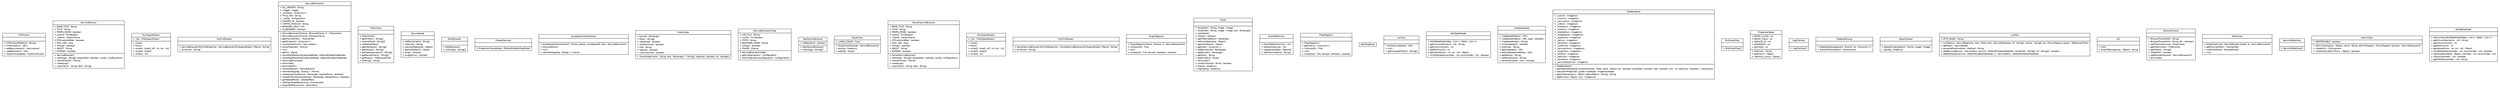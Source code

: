 #!/usr/local/bin/dot
#
# Class diagram 
# Generated by UMLGraph version R5_6 (http://www.umlgraph.org/)
#

digraph G {
	edge [fontname="Helvetica",fontsize=10,labelfontname="Helvetica",labelfontsize=10];
	node [fontname="Helvetica",fontsize=10,shape=plaintext];
	nodesep=0.25;
	ranksep=0.5;
	// sorcer.ssb.tools.plugin.browser.HTMLView
	c47416 [label=<<table title="sorcer.ssb.tools.plugin.browser.HTMLView" border="0" cellborder="1" cellspacing="0" cellpadding="2" port="p" href="./HTMLView.html">
		<tr><td><table border="0" cellspacing="0" cellpadding="1">
<tr><td align="center" balign="center"> HTMLView </td></tr>
		</table></td></tr>
		<tr><td><table border="0" cellspacing="0" cellpadding="1">
<tr><td align="left" balign="left">  </td></tr>
		</table></td></tr>
		<tr><td><table border="0" cellspacing="0" cellpadding="1">
<tr><td align="left" balign="left"> + HTMLView(fileName : String) </td></tr>
<tr><td align="left" balign="left"> + HTMLView(url : URL) </td></tr>
<tr><td align="left" balign="left"> + addKeyListener(kl : KeyListener) </td></tr>
<tr><td align="left" balign="left"> + update(newUrl : URL) </td></tr>
<tr><td align="left" balign="left"> + hyperlinkUpdate(e : HyperlinkEvent) </td></tr>
		</table></td></tr>
		</table>>, URL="./HTMLView.html", fontname="Helvetica", fontcolor="black", fontsize=10.0];
	// sorcer.ssb.tools.plugin.browser.ServiceBrowser
	c47417 [label=<<table title="sorcer.ssb.tools.plugin.browser.ServiceBrowser" border="0" cellborder="1" cellspacing="0" cellpadding="2" port="p" href="./ServiceBrowser.html">
		<tr><td><table border="0" cellspacing="0" cellpadding="1">
<tr><td align="center" balign="center"> ServiceBrowser </td></tr>
		</table></td></tr>
		<tr><td><table border="0" cellspacing="0" cellpadding="1">
<tr><td align="left" balign="left"> + BASE_TITLE : String </td></tr>
<tr><td align="left" balign="left"> + TITLE : String </td></tr>
<tr><td align="left" balign="left"> + PROPS_MODE : boolean </td></tr>
<tr><td align="left" balign="left"> + sysOut : PrintStream </td></tr>
<tr><td align="left" balign="left"> + _theme : StudioTheme </td></tr>
<tr><td align="left" balign="left"> + GTKLookAndFeel : boolean </td></tr>
<tr><td align="left" balign="left"> + MAX_LEN : long </td></tr>
<tr><td align="left" balign="left"> + isPlugin : boolean </td></tr>
<tr><td align="left" balign="left"> + ABOUT : String </td></tr>
<tr><td align="left" balign="left"> + EXPIRED : boolean </td></tr>
		</table></td></tr>
		<tr><td><table border="0" cellspacing="0" cellpadding="1">
<tr><td align="left" balign="left"> + ServiceBrowser() </td></tr>
<tr><td align="left" balign="left"> + start(args : String[], pluginStart : boolean, config : Configuration) </td></tr>
<tr><td align="left" balign="left"> + centreFrame(f : Frame) </td></tr>
<tr><td align="left" balign="left"> + createLog() </td></tr>
<tr><td align="left" balign="left"> + copyFile(src : String, dest : String) </td></tr>
		</table></td></tr>
		</table>>, URL="./ServiceBrowser.html", fontname="Helvetica", fontcolor="black", fontsize=10.0];
	// sorcer.ssb.tools.plugin.browser.ServiceBrowser.MyOutputStream
	c47418 [label=<<table title="sorcer.ssb.tools.plugin.browser.ServiceBrowser.MyOutputStream" border="0" cellborder="1" cellspacing="0" cellpadding="2" port="p" href="./ServiceBrowser.MyOutputStream.html">
		<tr><td><table border="0" cellspacing="0" cellpadding="1">
<tr><td align="center" balign="center"> MyOutputStream </td></tr>
		</table></td></tr>
		<tr><td><table border="0" cellspacing="0" cellpadding="1">
<tr><td align="left" balign="left"> + _fos : FileOutputStream </td></tr>
		</table></td></tr>
		<tr><td><table border="0" cellspacing="0" cellpadding="1">
<tr><td align="left" balign="left"> + close() </td></tr>
<tr><td align="left" balign="left"> + flush() </td></tr>
<tr><td align="left" balign="left"> + write(b : byte[], off : int, len : int) </td></tr>
<tr><td align="left" balign="left"> + write(b : byte[]) </td></tr>
<tr><td align="left" balign="left"> + write(b : int) </td></tr>
		</table></td></tr>
		</table>>, URL="./ServiceBrowser.MyOutputStream.html", fontname="Helvetica", fontcolor="black", fontsize=10.0];
	// sorcer.ssb.tools.plugin.browser.ServiceBrowser.MyPrintStream
	c47419 [label=<<table title="sorcer.ssb.tools.plugin.browser.ServiceBrowser.MyPrintStream" border="0" cellborder="1" cellspacing="0" cellpadding="2" port="p" href="./ServiceBrowser.MyPrintStream.html">
		<tr><td><table border="0" cellspacing="0" cellpadding="1">
<tr><td align="center" balign="center"> MyPrintStream </td></tr>
		</table></td></tr>
		<tr><td><table border="0" cellspacing="0" cellpadding="1">
<tr><td align="left" balign="left">  </td></tr>
		</table></td></tr>
		<tr><td><table border="0" cellspacing="0" cellpadding="1">
<tr><td align="left" balign="left"> + ServiceBrowser.MyPrintStream(os : ServiceBrowser.MyOutputStream, fName : String) </td></tr>
<tr><td align="left" balign="left"> + println(str : String) </td></tr>
		</table></td></tr>
		</table>>, URL="./ServiceBrowser.MyPrintStream.html", fontname="Helvetica", fontcolor="black", fontsize=10.0];
	// sorcer.ssb.tools.plugin.browser.ServiceBrowserUI
	c47420 [label=<<table title="sorcer.ssb.tools.plugin.browser.ServiceBrowserUI" border="0" cellborder="1" cellspacing="0" cellpadding="2" port="p" href="./ServiceBrowserUI.html">
		<tr><td><table border="0" cellspacing="0" cellpadding="1">
<tr><td align="center" balign="center"> ServiceBrowserUI </td></tr>
		</table></td></tr>
		<tr><td><table border="0" cellspacing="0" cellpadding="1">
<tr><td align="left" balign="left"> + ALL_GROUPS : String </td></tr>
<tr><td align="left" balign="left"> + _logger : Logger </td></tr>
<tr><td align="left" balign="left"> + _windows : ArrayList&lt;&gt; </td></tr>
<tr><td align="left" balign="left"> + TITLE_TAG : String </td></tr>
<tr><td align="left" balign="left"> + _config : Configuration </td></tr>
<tr><td align="left" balign="left"> + LOGGED_IN : boolean </td></tr>
<tr><td align="left" balign="left"> + CONFIG_MODULE : String </td></tr>
<tr><td align="left" balign="left"> + BRANDED_HELP : File </td></tr>
<tr><td align="left" balign="left"> + IS_BRANDED : boolean </td></tr>
		</table></td></tr>
		<tr><td><table border="0" cellspacing="0" cellpadding="1">
<tr><td align="left" balign="left"> + ServiceBrowserUI(frame : BrowserFrame, fv : FiltersView) </td></tr>
<tr><td align="left" balign="left"> + ServiceBrowserUI(frame : BrowserFrame) </td></tr>
<tr><td align="left" balign="left"> + getProxyVerifier() : TrustVerifier </td></tr>
<tr><td align="left" balign="left"> + getWindows() : ArrayList&lt;&gt; </td></tr>
<tr><td align="left" balign="left"> + iconDoubleClick(si : ServiceItem) </td></tr>
<tr><td align="left" balign="left"> + showProps(atts : Entry[]) </td></tr>
<tr><td align="left" balign="left"> + run() </td></tr>
<tr><td align="left" balign="left"> + getUI() : JPanel </td></tr>
<tr><td align="left" balign="left"> + showRightPaneImpl(selectedNode : DefaultMutableTreeNode) </td></tr>
<tr><td align="left" balign="left"> + showRightPaneImpl2(selectedNode : DefaultMutableTreeNode) </td></tr>
<tr><td align="left" balign="left"> + blockingTerminate() </td></tr>
<tr><td align="left" balign="left"> + terminate() </td></tr>
<tr><td align="left" balign="left"> + terminateAll() </td></tr>
<tr><td align="left" balign="left"> + notify(theEvent : RemoteEvent) </td></tr>
<tr><td align="left" balign="left"> + centreDialog(dlg : Dialog, f : Frame) </td></tr>
<tr><td align="left" balign="left"> + createLogView(bounds : Rectangle, requestFocus : boolean) </td></tr>
<tr><td align="left" balign="left"> + createMulticastView(bounds : Rectangle, requestFocus : boolean) </td></tr>
<tr><td align="left" balign="left"> + getTabbedPane() : JTabbedPane </td></tr>
<tr><td align="left" balign="left"> + setPluginRightPane(comp : JComponent) </td></tr>
<tr><td align="left" balign="left"> + pluginSetMenu(menu : JMenuItem) </td></tr>
		</table></td></tr>
		</table>>, URL="./ServiceBrowserUI.html", fontname="Helvetica", fontcolor="black", fontsize=10.0];
	// sorcer.ssb.tools.plugin.browser.FiltersView
	c47421 [label=<<table title="sorcer.ssb.tools.plugin.browser.FiltersView" border="0" cellborder="1" cellspacing="0" cellpadding="2" port="p" href="./FiltersView.html">
		<tr><td><table border="0" cellspacing="0" cellpadding="1">
<tr><td align="center" balign="center"> FiltersView </td></tr>
		</table></td></tr>
		<tr><td><table border="0" cellspacing="0" cellpadding="1">
<tr><td align="left" balign="left">  </td></tr>
		</table></td></tr>
		<tr><td><table border="0" cellspacing="0" cellpadding="1">
<tr><td align="left" balign="left"> + FiltersView() </td></tr>
<tr><td align="left" balign="left"> + getAllText() : String[] </td></tr>
<tr><td align="left" balign="left"> + restoreText(t : String[]) </td></tr>
<tr><td align="left" balign="left"> + setDefaultText() </td></tr>
<tr><td align="left" balign="left"> + getInterfaces() : String[] </td></tr>
<tr><td align="left" balign="left"> + getGroups() : String[] </td></tr>
<tr><td align="left" balign="left"> + getLookupLocators() : String[] </td></tr>
<tr><td align="left" balign="left"> + getNameFilters() : String[] </td></tr>
<tr><td align="left" balign="left"> + getPlugin() : SSBrowserFilter </td></tr>
<tr><td align="left" balign="left"> + toString() : String </td></tr>
		</table></td></tr>
		</table>>, URL="./FiltersView.html", fontname="Helvetica", fontcolor="black", fontsize=10.0];
	// sorcer.ssb.tools.plugin.browser.ServiceNode
	c47422 [label=<<table title="sorcer.ssb.tools.plugin.browser.ServiceNode" border="0" cellborder="1" cellspacing="0" cellpadding="2" port="p" href="./ServiceNode.html">
		<tr><td><table border="0" cellspacing="0" cellpadding="1">
<tr><td align="center" balign="center"> ServiceNode </td></tr>
		</table></td></tr>
		<tr><td><table border="0" cellspacing="0" cellpadding="1">
<tr><td align="left" balign="left">  </td></tr>
		</table></td></tr>
		<tr><td><table border="0" cellspacing="0" cellpadding="1">
<tr><td align="left" balign="left"> + setName(name : String) </td></tr>
<tr><td align="left" balign="left"> + toString() : String </td></tr>
<tr><td align="left" balign="left"> + setUserObject(obj : Object) </td></tr>
<tr><td align="left" balign="left"> + getUserObject() : Object </td></tr>
<tr><td align="left" balign="left"> + ping() : boolean </td></tr>
<tr><td align="left" balign="left"> + pingAdmin() : boolean </td></tr>
		</table></td></tr>
		</table>>, URL="./ServiceNode.html", fontname="Helvetica", fontcolor="black", fontsize=10.0];
	// sorcer.ssb.tools.plugin.browser.StartBrowser
	c47423 [label=<<table title="sorcer.ssb.tools.plugin.browser.StartBrowser" border="0" cellborder="1" cellspacing="0" cellpadding="2" port="p" href="./StartBrowser.html">
		<tr><td><table border="0" cellspacing="0" cellpadding="1">
<tr><td align="center" balign="center"> StartBrowser </td></tr>
		</table></td></tr>
		<tr><td><table border="0" cellspacing="0" cellpadding="1">
<tr><td align="left" balign="left">  </td></tr>
		</table></td></tr>
		<tr><td><table border="0" cellspacing="0" cellpadding="1">
<tr><td align="left" balign="left"> + StartBrowser() </td></tr>
<tr><td align="left" balign="left"> + main(args : String[]) </td></tr>
		</table></td></tr>
		</table>>, URL="./StartBrowser.html", fontname="Helvetica", fontcolor="black", fontsize=10.0];
	// sorcer.ssb.tools.plugin.browser.PropertiesView
	c47424 [label=<<table title="sorcer.ssb.tools.plugin.browser.PropertiesView" border="0" cellborder="1" cellspacing="0" cellpadding="2" port="p" href="./PropertiesView.html">
		<tr><td><table border="0" cellspacing="0" cellpadding="1">
<tr><td align="center" balign="center"> PropertiesView </td></tr>
		</table></td></tr>
		<tr><td><table border="0" cellspacing="0" cellpadding="1">
<tr><td align="left" balign="left">  </td></tr>
		</table></td></tr>
		<tr><td><table border="0" cellspacing="0" cellpadding="1">
<tr><td align="left" balign="left"> + PropertiesView(pNode : DefaultMutableTreeNode) </td></tr>
		</table></td></tr>
		</table>>, URL="./PropertiesView.html", fontname="Helvetica", fontcolor="black", fontsize=10.0];
	// sorcer.ssb.tools.plugin.browser.JavaSpaceContentsView
	c47425 [label=<<table title="sorcer.ssb.tools.plugin.browser.JavaSpaceContentsView" border="0" cellborder="1" cellspacing="0" cellpadding="2" port="p" href="./JavaSpaceContentsView.html">
		<tr><td><table border="0" cellspacing="0" cellpadding="1">
<tr><td align="center" balign="center"> JavaSpaceContentsView </td></tr>
		</table></td></tr>
		<tr><td><table border="0" cellspacing="0" cellpadding="1">
<tr><td align="left" balign="left">  </td></tr>
		</table></td></tr>
		<tr><td><table border="0" cellspacing="0" cellpadding="1">
<tr><td align="left" balign="left"> + JavaSpaceContentsView(f : Frame, jspace : JavaSpace05, sbui : ServiceBrowserUI) </td></tr>
<tr><td align="left" balign="left"> + removeNotify() </td></tr>
<tr><td align="left" balign="left"> + run() </td></tr>
<tr><td align="left" balign="left"> + centreDialog(dlg : Dialog, f : Frame) </td></tr>
		</table></td></tr>
		</table>>, URL="./JavaSpaceContentsView.html", fontname="Helvetica", fontcolor="black", fontsize=10.0];
	// sorcer.ssb.tools.plugin.browser.ViewHolder
	c47426 [label=<<table title="sorcer.ssb.tools.plugin.browser.ViewHolder" border="0" cellborder="1" cellspacing="0" cellpadding="2" port="p" href="./ViewHolder.html">
		<tr><td><table border="0" cellspacing="0" cellpadding="1">
<tr><td align="center" balign="center"> ViewHolder </td></tr>
		</table></td></tr>
		<tr><td><table border="0" cellspacing="0" cellpadding="1">
<tr><td align="left" balign="left"> + bounds : Rectangle </td></tr>
<tr><td align="left" balign="left"> + filters : String[] </td></tr>
<tr><td align="left" balign="left"> + isSelected : boolean </td></tr>
<tr><td align="left" balign="left"> + isDefaultView : boolean </td></tr>
<tr><td align="left" balign="left"> + title : String </td></tr>
<tr><td align="left" balign="left"> + logView : boolean </td></tr>
<tr><td align="left" balign="left"> + multicastView : boolean </td></tr>
		</table></td></tr>
		<tr><td><table border="0" cellspacing="0" cellpadding="1">
<tr><td align="left" balign="left"> + ViewHolder(name : String, rect : Rectangle, f : String[], selected : boolean, dv : boolean) </td></tr>
		</table></td></tr>
		</table>>, URL="./ViewHolder.html", fontname="Helvetica", fontcolor="black", fontsize=10.0];
	// sorcer.ssb.tools.plugin.browser.ServiceBrowserConfig
	c47427 [label=<<table title="sorcer.ssb.tools.plugin.browser.ServiceBrowserConfig" border="0" cellborder="1" cellspacing="0" cellpadding="2" port="p" href="./ServiceBrowserConfig.html">
		<tr><td><table border="0" cellspacing="0" cellpadding="1">
<tr><td align="center" balign="center"> ServiceBrowserConfig </td></tr>
		</table></td></tr>
		<tr><td><table border="0" cellspacing="0" cellpadding="1">
<tr><td align="left" balign="left"> + LOG_FILE : String </td></tr>
<tr><td align="left" balign="left"> + sysOut : PrintStream </td></tr>
<tr><td align="left" balign="left"> + STATE : String </td></tr>
<tr><td align="left" balign="left"> + BROWSER_HOME : String </td></tr>
<tr><td align="left" balign="left"> + isPlugin : boolean </td></tr>
<tr><td align="left" balign="left"> + FRAME : JFrame </td></tr>
		</table></td></tr>
		<tr><td><table border="0" cellspacing="0" cellpadding="1">
<tr><td align="left" balign="left"> + ServiceBrowserConfig() </td></tr>
<tr><td align="left" balign="left"> + getConfiguration() : Configuration </td></tr>
<tr><td align="left" balign="left"> + setConfiguration(configuration : Configuration) </td></tr>
		</table></td></tr>
		</table>>, URL="./ServiceBrowserConfig.html", fontname="Helvetica", fontcolor="black", fontsize=10.0];
	// sorcer.ssb.tools.plugin.browser.StartSorcerBrowser
	c47428 [label=<<table title="sorcer.ssb.tools.plugin.browser.StartSorcerBrowser" border="0" cellborder="1" cellspacing="0" cellpadding="2" port="p" href="./StartSorcerBrowser.html">
		<tr><td><table border="0" cellspacing="0" cellpadding="1">
<tr><td align="center" balign="center"> StartSorcerBrowser </td></tr>
		</table></td></tr>
		<tr><td><table border="0" cellspacing="0" cellpadding="1">
<tr><td align="left" balign="left"> + isWebsterInt : boolean </td></tr>
		</table></td></tr>
		<tr><td><table border="0" cellspacing="0" cellpadding="1">
<tr><td align="left" balign="left"> + StartSorcerBrowser() </td></tr>
<tr><td align="left" balign="left"> + main(args : String[]) </td></tr>
		</table></td></tr>
		</table>>, URL="./StartSorcerBrowser.html", fontname="Helvetica", fontcolor="black", fontsize=10.0];
	// sorcer.ssb.tools.plugin.browser.GlyphView
	c47429 [label=<<table title="sorcer.ssb.tools.plugin.browser.GlyphView" border="0" cellborder="1" cellspacing="0" cellpadding="2" port="p" href="./GlyphView.html">
		<tr><td><table border="0" cellspacing="0" cellpadding="1">
<tr><td align="center" balign="center"> GlyphView </td></tr>
		</table></td></tr>
		<tr><td><table border="0" cellspacing="0" cellpadding="1">
<tr><td align="left" balign="left"> + LAYER_COLOR : Color </td></tr>
		</table></td></tr>
		<tr><td><table border="0" cellspacing="0" cellpadding="1">
<tr><td align="left" balign="left"> + GlyphView(browser : ServiceBrowserUI) </td></tr>
<tr><td align="left" balign="left"> + paint(g : Graphics) </td></tr>
<tr><td align="left" balign="left"> + add(obj : Glyph) </td></tr>
		</table></td></tr>
		</table>>, URL="./GlyphView.html", fontname="Helvetica", fontcolor="black", fontsize=10.0];
	// sorcer.ssb.tools.plugin.browser.SorcerServiceBrowser
	c47430 [label=<<table title="sorcer.ssb.tools.plugin.browser.SorcerServiceBrowser" border="0" cellborder="1" cellspacing="0" cellpadding="2" port="p" href="./SorcerServiceBrowser.html">
		<tr><td><table border="0" cellspacing="0" cellpadding="1">
<tr><td align="center" balign="center"> SorcerServiceBrowser </td></tr>
		</table></td></tr>
		<tr><td><table border="0" cellspacing="0" cellpadding="1">
<tr><td align="left" balign="left"> + BASE_TITLE : String </td></tr>
<tr><td align="left" balign="left"> + TITLE : String </td></tr>
<tr><td align="left" balign="left"> + PROPS_MODE : boolean </td></tr>
<tr><td align="left" balign="left"> + sysOut : PrintStream </td></tr>
<tr><td align="left" balign="left"> + _theme : StudioTheme </td></tr>
<tr><td align="left" balign="left"> + GTKLookAndFeel : boolean </td></tr>
<tr><td align="left" balign="left"> + MAX_LEN : long </td></tr>
<tr><td align="left" balign="left"> + isPlugin : boolean </td></tr>
<tr><td align="left" balign="left"> + ABOUT : String </td></tr>
<tr><td align="left" balign="left"> + EXPIRED : boolean </td></tr>
		</table></td></tr>
		<tr><td><table border="0" cellspacing="0" cellpadding="1">
<tr><td align="left" balign="left"> + SorcerServiceBrowser() </td></tr>
<tr><td align="left" balign="left"> + start(args : String[], pluginStart : boolean, config : Configuration) </td></tr>
<tr><td align="left" balign="left"> + centreFrame(f : Frame) </td></tr>
<tr><td align="left" balign="left"> + createLog() </td></tr>
<tr><td align="left" balign="left"> + copyFile(src : String, dest : String) </td></tr>
		</table></td></tr>
		</table>>, URL="./SorcerServiceBrowser.html", fontname="Helvetica", fontcolor="black", fontsize=10.0];
	// sorcer.ssb.tools.plugin.browser.SorcerServiceBrowser.MyOutputStream
	c47431 [label=<<table title="sorcer.ssb.tools.plugin.browser.SorcerServiceBrowser.MyOutputStream" border="0" cellborder="1" cellspacing="0" cellpadding="2" port="p" href="./SorcerServiceBrowser.MyOutputStream.html">
		<tr><td><table border="0" cellspacing="0" cellpadding="1">
<tr><td align="center" balign="center"> MyOutputStream </td></tr>
		</table></td></tr>
		<tr><td><table border="0" cellspacing="0" cellpadding="1">
<tr><td align="left" balign="left"> + _fos : FileOutputStream </td></tr>
		</table></td></tr>
		<tr><td><table border="0" cellspacing="0" cellpadding="1">
<tr><td align="left" balign="left"> + close() </td></tr>
<tr><td align="left" balign="left"> + flush() </td></tr>
<tr><td align="left" balign="left"> + write(b : byte[], off : int, len : int) </td></tr>
<tr><td align="left" balign="left"> + write(b : byte[]) </td></tr>
<tr><td align="left" balign="left"> + write(b : int) </td></tr>
		</table></td></tr>
		</table>>, URL="./SorcerServiceBrowser.MyOutputStream.html", fontname="Helvetica", fontcolor="black", fontsize=10.0];
	// sorcer.ssb.tools.plugin.browser.SorcerServiceBrowser.MyPrintStream
	c47432 [label=<<table title="sorcer.ssb.tools.plugin.browser.SorcerServiceBrowser.MyPrintStream" border="0" cellborder="1" cellspacing="0" cellpadding="2" port="p" href="./SorcerServiceBrowser.MyPrintStream.html">
		<tr><td><table border="0" cellspacing="0" cellpadding="1">
<tr><td align="center" balign="center"> MyPrintStream </td></tr>
		</table></td></tr>
		<tr><td><table border="0" cellspacing="0" cellpadding="1">
<tr><td align="left" balign="left">  </td></tr>
		</table></td></tr>
		<tr><td><table border="0" cellspacing="0" cellpadding="1">
<tr><td align="left" balign="left"> + SorcerServiceBrowser.MyPrintStream(os : SorcerServiceBrowser.MyOutputStream, fName : String) </td></tr>
<tr><td align="left" balign="left"> + println(str : String) </td></tr>
		</table></td></tr>
		</table>>, URL="./SorcerServiceBrowser.MyPrintStream.html", fontname="Helvetica", fontcolor="black", fontsize=10.0];
	// sorcer.ssb.tools.plugin.browser.PluginRegistry
	c47433 [label=<<table title="sorcer.ssb.tools.plugin.browser.PluginRegistry" border="0" cellborder="1" cellspacing="0" cellpadding="2" port="p" href="./PluginRegistry.html">
		<tr><td><table border="0" cellspacing="0" cellpadding="1">
<tr><td align="center" balign="center"> PluginRegistry </td></tr>
		</table></td></tr>
		<tr><td><table border="0" cellspacing="0" cellpadding="1">
<tr><td align="left" balign="left">  </td></tr>
		</table></td></tr>
		<tr><td><table border="0" cellspacing="0" cellpadding="1">
<tr><td align="left" balign="left"> + PluginRegistry(frame : JFrame, ui : ServiceBrowserUI) </td></tr>
<tr><td align="left" balign="left"> + init(toolsDir : File) </td></tr>
<tr><td align="left" balign="left"> + run() </td></tr>
<tr><td align="left" balign="left"> + scanJar(jar : File, doLoad : boolean) : boolean </td></tr>
		</table></td></tr>
		</table>>, URL="./PluginRegistry.html", fontname="Helvetica", fontcolor="black", fontsize=10.0];
	// sorcer.ssb.tools.plugin.browser.Glyph
	c47434 [label=<<table title="sorcer.ssb.tools.plugin.browser.Glyph" border="0" cellborder="1" cellspacing="0" cellpadding="2" port="p" href="./Glyph.html">
		<tr><td><table border="0" cellspacing="0" cellpadding="1">
<tr><td align="center" balign="center"> Glyph </td></tr>
		</table></td></tr>
		<tr><td><table border="0" cellspacing="0" cellpadding="1">
<tr><td align="left" balign="left">  </td></tr>
		</table></td></tr>
		<tr><td><table border="0" cellspacing="0" cellpadding="1">
<tr><td align="left" balign="left"> + Glyph(text : String, image : Image) </td></tr>
<tr><td align="left" balign="left"> + Glyph(text : String, image : Image, rect : Rectangle) </td></tr>
<tr><td align="left" balign="left"> + setAsRoot() </td></tr>
<tr><td align="left" balign="left"> + isRoot() : boolean </td></tr>
<tr><td align="left" balign="left"> + getPreferredRect() : Rectangle </td></tr>
<tr><td align="left" balign="left"> + setUserObject(obj : Object) </td></tr>
<tr><td align="left" balign="left"> + getUserObject() : Object </td></tr>
<tr><td align="left" balign="left"> + getKids() : ArrayList&lt;&gt; </td></tr>
<tr><td align="left" balign="left"> + setBounds(rect : Rectangle) </td></tr>
<tr><td align="left" balign="left"> + getBounds() : Rectangle </td></tr>
<tr><td align="left" balign="left"> + getText() : String </td></tr>
<tr><td align="left" balign="left"> + addChild(kid : Glyph) </td></tr>
<tr><td align="left" balign="left"> + removeAll() </td></tr>
<tr><td align="left" balign="left"> + containsPoint(p : Point) : boolean </td></tr>
<tr><td align="left" balign="left"> + draw(g : Graphics) </td></tr>
<tr><td align="left" balign="left"> + highlight(g : Graphics) </td></tr>
		</table></td></tr>
		</table>>, URL="./Glyph.html", fontname="Helvetica", fontcolor="black", fontsize=10.0];
	// sorcer.ssb.tools.plugin.browser.EventTableView
	c47435 [label=<<table title="sorcer.ssb.tools.plugin.browser.EventTableView" border="0" cellborder="1" cellspacing="0" cellpadding="2" port="p" href="./EventTableView.html">
		<tr><td><table border="0" cellspacing="0" cellpadding="1">
<tr><td align="center" balign="center"> EventTableView </td></tr>
		</table></td></tr>
		<tr><td><table border="0" cellspacing="0" cellpadding="1">
<tr><td align="left" balign="left">  </td></tr>
		</table></td></tr>
		<tr><td><table border="0" cellspacing="0" cellpadding="1">
<tr><td align="left" balign="left"> + EventTableView(max : int) </td></tr>
<tr><td align="left" balign="left"> + setMaxSize(max : int) </td></tr>
<tr><td align="left" balign="left"> + update(newData : Object[]) </td></tr>
<tr><td align="left" balign="left"> + setFilter(lusName : String) </td></tr>
		</table></td></tr>
		</table>>, URL="./EventTableView.html", fontname="Helvetica", fontcolor="black", fontsize=10.0];
	// sorcer.ssb.tools.plugin.browser.FilterRegistry
	c47436 [label=<<table title="sorcer.ssb.tools.plugin.browser.FilterRegistry" border="0" cellborder="1" cellspacing="0" cellpadding="2" port="p" href="./FilterRegistry.html">
		<tr><td><table border="0" cellspacing="0" cellpadding="1">
<tr><td align="center" balign="center"> FilterRegistry </td></tr>
		</table></td></tr>
		<tr><td><table border="0" cellspacing="0" cellpadding="1">
<tr><td align="left" balign="left">  </td></tr>
		</table></td></tr>
		<tr><td><table border="0" cellspacing="0" cellpadding="1">
<tr><td align="left" balign="left"> + FilterRegistry() </td></tr>
<tr><td align="left" balign="left"> + getFilters() : ArrayList&lt;&gt; </td></tr>
<tr><td align="left" balign="left"> + init(toolsDir : File) </td></tr>
<tr><td align="left" balign="left"> + run() </td></tr>
<tr><td align="left" balign="left"> + scanJar(jar : File, doLoad : boolean) : boolean </td></tr>
		</table></td></tr>
		</table>>, URL="./FilterRegistry.html", fontname="Helvetica", fontcolor="black", fontsize=10.0];
	// sorcer.ssb.tools.plugin.browser.AttsPropPanel
	c47437 [label=<<table title="sorcer.ssb.tools.plugin.browser.AttsPropPanel" border="0" cellborder="1" cellspacing="0" cellpadding="2" port="p" href="./AttsPropPanel.html">
		<tr><td><table border="0" cellspacing="0" cellpadding="1">
<tr><td align="center" balign="center"> AttsPropPanel </td></tr>
		</table></td></tr>
		</table>>, URL="./AttsPropPanel.html", fontname="Helvetica", fontcolor="black", fontsize=10.0];
	// sorcer.ssb.tools.plugin.browser.JarView
	c47438 [label=<<table title="sorcer.ssb.tools.plugin.browser.JarView" border="0" cellborder="1" cellspacing="0" cellpadding="2" port="p" href="./JarView.html">
		<tr><td><table border="0" cellspacing="0" cellpadding="1">
<tr><td align="center" balign="center"> JarView </td></tr>
		</table></td></tr>
		<tr><td><table border="0" cellspacing="0" cellpadding="1">
<tr><td align="left" balign="left">  </td></tr>
		</table></td></tr>
		<tr><td><table border="0" cellspacing="0" cellpadding="1">
<tr><td align="left" balign="left"> + JarView(codebase : URL) </td></tr>
<tr><td align="left" balign="left"> + run() </td></tr>
<tr><td align="left" balign="left"> + getClasspathURLs() : String[] </td></tr>
		</table></td></tr>
		</table>>, URL="./JarView.html", fontname="Helvetica", fontcolor="black", fontsize=10.0];
	// sorcer.ssb.tools.plugin.browser.AttsTableModel
	c47439 [label=<<table title="sorcer.ssb.tools.plugin.browser.AttsTableModel" border="0" cellborder="1" cellspacing="0" cellpadding="2" port="p" href="./AttsTableModel.html">
		<tr><td><table border="0" cellspacing="0" cellpadding="1">
<tr><td align="center" balign="center"> AttsTableModel </td></tr>
		</table></td></tr>
		<tr><td><table border="0" cellspacing="0" cellpadding="1">
<tr><td align="left" balign="left">  </td></tr>
		</table></td></tr>
		<tr><td><table border="0" cellspacing="0" cellpadding="1">
<tr><td align="left" balign="left"> + AttsTableModel(data : List&lt;&gt;, fields : List&lt;&gt;) </td></tr>
<tr><td align="left" balign="left"> + getColumnName(col : int) : String </td></tr>
<tr><td align="left" balign="left"> + getColumnCount() : int </td></tr>
<tr><td align="left" balign="left"> + getRowCount() : int </td></tr>
<tr><td align="left" balign="left"> + getValueAt(row : int, col : int) : Object </td></tr>
<tr><td align="left" balign="left"> + isCellEditable(rowIndex : int, columnIndex : int) : boolean </td></tr>
		</table></td></tr>
		</table>>, URL="./AttsTableModel.html", fontname="Helvetica", fontcolor="black", fontsize=10.0];
	// sorcer.ssb.tools.plugin.browser.CodebaseNode
	c47440 [label=<<table title="sorcer.ssb.tools.plugin.browser.CodebaseNode" border="0" cellborder="1" cellspacing="0" cellpadding="2" port="p" href="./CodebaseNode.html">
		<tr><td><table border="0" cellspacing="0" cellpadding="1">
<tr><td align="center" balign="center"> CodebaseNode </td></tr>
		</table></td></tr>
		<tr><td><table border="0" cellspacing="0" cellpadding="1">
<tr><td align="left" balign="left">  </td></tr>
		</table></td></tr>
		<tr><td><table border="0" cellspacing="0" cellpadding="1">
<tr><td align="left" balign="left"> + CodebaseNode(url : URL) </td></tr>
<tr><td align="left" balign="left"> + CodebaseNode(url : URL, cpJar : boolean) </td></tr>
<tr><td align="left" balign="left"> + CodebaseNode(n : String) </td></tr>
<tr><td align="left" balign="left"> + isClasspathJar() : boolean </td></tr>
<tr><td align="left" balign="left"> + toString() : String </td></tr>
<tr><td align="left" balign="left"> + getCodebase() : URL </td></tr>
<tr><td align="left" balign="left"> + setCodebase(codebase : URL) </td></tr>
<tr><td align="left" balign="left"> + getName() : String </td></tr>
<tr><td align="left" balign="left"> + setName(name : String) </td></tr>
<tr><td align="left" balign="left"> + sameURL(other : URL) : boolean </td></tr>
		</table></td></tr>
		</table>>, URL="./CodebaseNode.html", fontname="Helvetica", fontcolor="black", fontsize=10.0];
	// sorcer.ssb.tools.plugin.browser.TreeRenderer
	c47441 [label=<<table title="sorcer.ssb.tools.plugin.browser.TreeRenderer" border="0" cellborder="1" cellspacing="0" cellpadding="2" port="p" href="./TreeRenderer.html">
		<tr><td><table border="0" cellspacing="0" cellpadding="1">
<tr><td align="center" balign="center"> TreeRenderer </td></tr>
		</table></td></tr>
		<tr><td><table border="0" cellspacing="0" cellpadding="1">
<tr><td align="left" balign="left"> + _lusIcon : ImageIcon </td></tr>
<tr><td align="left" balign="left"> + _lusIcon2 : ImageIcon </td></tr>
<tr><td align="left" balign="left"> + _serviceIcon : ImageIcon </td></tr>
<tr><td align="left" balign="left"> + _sidIcon : ImageIcon </td></tr>
<tr><td align="left" balign="left"> + _frameIcon : ImageIcon </td></tr>
<tr><td align="left" balign="left"> + _hostIcon : ImageIcon </td></tr>
<tr><td align="left" balign="left"> + _startedIcon : ImageIcon </td></tr>
<tr><td align="left" balign="left"> + _stoppedIcon : ImageIcon </td></tr>
<tr><td align="left" balign="left"> + _spaceIcon : ImageIcon </td></tr>
<tr><td align="left" balign="left"> + _jarIcon : ImageIcon </td></tr>
<tr><td align="left" balign="left"> + _jarCpIcon : ImageIcon </td></tr>
<tr><td align="left" balign="left"> + _luAttsIcon : ImageIcon </td></tr>
<tr><td align="left" balign="left"> + _serviceUIIcon : ImageIcon </td></tr>
<tr><td align="left" balign="left"> + _pluginIcon : ImageIcon </td></tr>
<tr><td align="left" balign="left"> + _fwdIcon : ImageIcon </td></tr>
<tr><td align="left" balign="left"> + _backIcon : ImageIcon </td></tr>
<tr><td align="left" balign="left"> + _homeIcon : ImageIcon </td></tr>
<tr><td align="left" balign="left"> + _serviceGlyphIcon : ImageIcon </td></tr>
		</table></td></tr>
		<tr><td><table border="0" cellspacing="0" cellpadding="1">
<tr><td align="left" balign="left"> + TreeRenderer() </td></tr>
<tr><td align="left" balign="left"> + getTreeCellRendererComponent(tree : JTree, value : Object, sel : boolean, expanded : boolean, leaf : boolean, row : int, hasFocus : boolean) : Component </td></tr>
<tr><td align="left" balign="left"> + setIconForProps(lab : JLabel, treeNode : PropertiesNode) </td></tr>
<tr><td align="left" balign="left"> + getJiniName(proxy : Object, defaultName : String) : String </td></tr>
<tr><td align="left" balign="left"> + addIcon(sid : Object, icon : ImageIcon) </td></tr>
		</table></td></tr>
		</table>>, URL="./TreeRenderer.html", fontname="Helvetica", fontcolor="black", fontsize=10.0];
	// sorcer.ssb.tools.plugin.browser.MulticastView
	c47442 [label=<<table title="sorcer.ssb.tools.plugin.browser.MulticastView" border="0" cellborder="1" cellspacing="0" cellpadding="2" port="p" href="./MulticastView.html">
		<tr><td><table border="0" cellspacing="0" cellpadding="1">
<tr><td align="center" balign="center"> MulticastView </td></tr>
		</table></td></tr>
		<tr><td><table border="0" cellspacing="0" cellpadding="1">
<tr><td align="left" balign="left">  </td></tr>
		</table></td></tr>
		<tr><td><table border="0" cellspacing="0" cellpadding="1">
<tr><td align="left" balign="left"> + MulticastView() </td></tr>
		</table></td></tr>
		</table>>, URL="./MulticastView.html", fontname="Helvetica", fontcolor="black", fontsize=10.0];
	// sorcer.ssb.tools.plugin.browser.PropertiesNode
	c47443 [label=<<table title="sorcer.ssb.tools.plugin.browser.PropertiesNode" border="0" cellborder="1" cellspacing="0" cellpadding="2" port="p" href="./PropertiesNode.html">
		<tr><td><table border="0" cellspacing="0" cellpadding="1">
<tr><td align="center" balign="center"> PropertiesNode </td></tr>
		</table></td></tr>
		<tr><td><table border="0" cellspacing="0" cellpadding="1">
<tr><td align="left" balign="left"> + ENTRY_CLASS : int </td></tr>
<tr><td align="left" balign="left"> + ENTRY_FIELD : int </td></tr>
<tr><td align="left" balign="left"> + SERVICE_ID : int </td></tr>
<tr><td align="left" balign="left"> + INTERFACE : int </td></tr>
<tr><td align="left" balign="left"> + METHOD : int </td></tr>
		</table></td></tr>
		<tr><td><table border="0" cellspacing="0" cellpadding="1">
<tr><td align="left" balign="left"> + toString() : String </td></tr>
<tr><td align="left" balign="left"> + getProxy() : Object </td></tr>
<tr><td align="left" balign="left"> + setProxy(_proxy : Object) </td></tr>
		</table></td></tr>
		</table>>, URL="./PropertiesNode.html", fontname="Helvetica", fontcolor="black", fontsize=10.0];
	// sorcer.ssb.tools.plugin.browser.LogFileView
	c47444 [label=<<table title="sorcer.ssb.tools.plugin.browser.LogFileView" border="0" cellborder="1" cellspacing="0" cellpadding="2" port="p" href="./LogFileView.html">
		<tr><td><table border="0" cellspacing="0" cellpadding="1">
<tr><td align="center" balign="center"> LogFileView </td></tr>
		</table></td></tr>
		<tr><td><table border="0" cellspacing="0" cellpadding="1">
<tr><td align="left" balign="left">  </td></tr>
		</table></td></tr>
		<tr><td><table border="0" cellspacing="0" cellpadding="1">
<tr><td align="left" balign="left"> + LogFileView() </td></tr>
		</table></td></tr>
		</table>>, URL="./LogFileView.html", fontname="Helvetica", fontcolor="black", fontsize=10.0];
	// sorcer.ssb.tools.plugin.browser.FederateDialog
	c47445 [label=<<table title="sorcer.ssb.tools.plugin.browser.FederateDialog" border="0" cellborder="1" cellspacing="0" cellpadding="2" port="p" href="./FederateDialog.html">
		<tr><td><table border="0" cellspacing="0" cellpadding="1">
<tr><td align="center" balign="center"> FederateDialog </td></tr>
		</table></td></tr>
		<tr><td><table border="0" cellspacing="0" cellpadding="1">
<tr><td align="left" balign="left">  </td></tr>
		</table></td></tr>
		<tr><td><table border="0" cellspacing="0" cellpadding="1">
<tr><td align="left" balign="left"> + FederateDialog(parent : JFrame, lus : ArrayList&lt;&gt;) </td></tr>
<tr><td align="left" balign="left"> + actionPerformed(evt : ActionEvent) </td></tr>
		</table></td></tr>
		</table>>, URL="./FederateDialog.html", fontname="Helvetica", fontcolor="black", fontsize=10.0];
	// sorcer.ssb.tools.plugin.browser.SplashScreen
	c47446 [label=<<table title="sorcer.ssb.tools.plugin.browser.SplashScreen" border="0" cellborder="1" cellspacing="0" cellpadding="2" port="p" href="./SplashScreen.html">
		<tr><td><table border="0" cellspacing="0" cellpadding="1">
<tr><td align="center" balign="center"> SplashScreen </td></tr>
		</table></td></tr>
		<tr><td><table border="0" cellspacing="0" cellpadding="1">
<tr><td align="left" balign="left">  </td></tr>
		</table></td></tr>
		<tr><td><table border="0" cellspacing="0" cellpadding="1">
<tr><td align="left" balign="left"> + SplashScreen(parent : Frame, image : Image) </td></tr>
<tr><td align="left" balign="left"> + paint(g : Graphics) </td></tr>
		</table></td></tr>
		</table>>, URL="./SplashScreen.html", fontname="Helvetica", fontcolor="black", fontsize=10.0];
	// sorcer.ssb.tools.plugin.browser.LusTree
	c47447 [label=<<table title="sorcer.ssb.tools.plugin.browser.LusTree" border="0" cellborder="1" cellspacing="0" cellpadding="2" port="p" href="./LusTree.html">
		<tr><td><table border="0" cellspacing="0" cellpadding="1">
<tr><td align="center" balign="center"> LusTree </td></tr>
		</table></td></tr>
		<tr><td><table border="0" cellspacing="0" cellpadding="1">
<tr><td align="left" balign="left"> + ATTS_NAME : String </td></tr>
		</table></td></tr>
		<tr><td><table border="0" cellspacing="0" cellpadding="1">
<tr><td align="left" balign="left"> + LusTree(lus : ServiceRegistrar, tree : JTree, tmpl : ServiceTemplate, inf : String[], names : String[], pp : ProxyPreparer, plugin : SSBrowserFilter) </td></tr>
<tr><td align="left" balign="left"> + getRoot() : ServiceNode </td></tr>
<tr><td align="left" balign="left"> + parseMethod(method : Method) : String </td></tr>
<tr><td align="left" balign="left"> + addServiceItems(si : ServiceItem, service : DefaultMutableTreeNode, nameFilter : String[], inf : String[]) : boolean </td></tr>
<tr><td align="left" balign="left"> + addAttributes(service : DefaultMutableTreeNode, si : ServiceItem) : DefaultMutableTreeNode </td></tr>
		</table></td></tr>
		</table>>, URL="./LusTree.html", fontname="Helvetica", fontcolor="black", fontsize=10.0];
	// sorcer.ssb.tools.plugin.browser.Util
	c47448 [label=<<table title="sorcer.ssb.tools.plugin.browser.Util" border="0" cellborder="1" cellspacing="0" cellpadding="2" port="p" href="./Util.html">
		<tr><td><table border="0" cellspacing="0" cellpadding="1">
<tr><td align="center" balign="center"> Util </td></tr>
		</table></td></tr>
		<tr><td><table border="0" cellspacing="0" cellpadding="1">
<tr><td align="left" balign="left">  </td></tr>
		</table></td></tr>
		<tr><td><table border="0" cellspacing="0" cellpadding="1">
<tr><td align="left" balign="left"> + Util() </td></tr>
<tr><td align="left" balign="left"> + arrayToString(array : Object) : String </td></tr>
		</table></td></tr>
		</table>>, URL="./Util.html", fontname="Helvetica", fontcolor="black", fontsize=10.0];
	// sorcer.ssb.tools.plugin.browser.BrowserFrame
	c47449 [label=<<table title="sorcer.ssb.tools.plugin.browser.BrowserFrame" border="0" cellborder="1" cellspacing="0" cellpadding="2" port="p" href="./BrowserFrame.html">
		<tr><td><table border="0" cellspacing="0" cellpadding="1">
<tr><td align="center" balign="center"> BrowserFrame </td></tr>
		</table></td></tr>
		<tr><td><table border="0" cellspacing="0" cellpadding="1">
<tr><td align="left" balign="left">  </td></tr>
		</table></td></tr>
		<tr><td><table border="0" cellspacing="0" cellpadding="1">
<tr><td align="left" balign="left"> + BrowserFrame(title : String) </td></tr>
<tr><td align="left" balign="left"> + BrowserFrame(title : String, dfv : boolean) </td></tr>
<tr><td align="left" balign="left"> + setFiltersView(view : FiltersView) </td></tr>
<tr><td align="left" balign="left"> + getFiltersView() : FiltersView </td></tr>
<tr><td align="left" balign="left"> + getFilters() : String[] </td></tr>
<tr><td align="left" balign="left"> + isDefault() : boolean </td></tr>
<tr><td align="left" balign="left"> + setBrowser(browser : ServiceBrowserUI) </td></tr>
<tr><td align="left" balign="left"> + terminate() </td></tr>
		</table></td></tr>
		</table>>, URL="./BrowserFrame.html", fontname="Helvetica", fontcolor="black", fontsize=10.0];
	// sorcer.ssb.tools.plugin.browser.NotifyImpl
	c47450 [label=<<table title="sorcer.ssb.tools.plugin.browser.NotifyImpl" border="0" cellborder="1" cellspacing="0" cellpadding="2" port="p" href="./NotifyImpl.html">
		<tr><td><table border="0" cellspacing="0" cellpadding="1">
<tr><td align="center" balign="center"> NotifyImpl </td></tr>
		</table></td></tr>
		<tr><td><table border="0" cellspacing="0" cellpadding="1">
<tr><td align="left" balign="left">  </td></tr>
		</table></td></tr>
		<tr><td><table border="0" cellspacing="0" cellpadding="1">
<tr><td align="left" balign="left"> + NotifyImpl(impl : RemoteEventListener, bi : ServiceBrowserUI) </td></tr>
<tr><td align="left" balign="left"> + getProxyVerifier() : TrustVerifier </td></tr>
<tr><td align="left" balign="left"> + notify(theEvent : RemoteEvent) </td></tr>
<tr><td align="left" balign="left"> + run() </td></tr>
		</table></td></tr>
		</table>>, URL="./NotifyImpl.html", fontname="Helvetica", fontcolor="black", fontsize=10.0];
	// sorcer.ssb.tools.plugin.browser.ServiceTableView
	c47451 [label=<<table title="sorcer.ssb.tools.plugin.browser.ServiceTableView" border="0" cellborder="1" cellspacing="0" cellpadding="2" port="p" href="./ServiceTableView.html">
		<tr><td><table border="0" cellspacing="0" cellpadding="1">
<tr><td align="center" balign="center"> ServiceTableView </td></tr>
		</table></td></tr>
		<tr><td><table border="0" cellspacing="0" cellpadding="1">
<tr><td align="left" balign="left">  </td></tr>
		</table></td></tr>
		<tr><td><table border="0" cellspacing="0" cellpadding="1">
<tr><td align="left" balign="left"> + ServiceTableView() </td></tr>
		</table></td></tr>
		</table>>, URL="./ServiceTableView.html", fontname="Helvetica", fontcolor="black", fontsize=10.0];
	// sorcer.ssb.tools.plugin.browser.AdminView
	c47452 [label=<<table title="sorcer.ssb.tools.plugin.browser.AdminView" border="0" cellborder="1" cellspacing="0" cellpadding="2" port="p" href="./AdminView.html">
		<tr><td><table border="0" cellspacing="0" cellpadding="1">
<tr><td align="center" balign="center"> AdminView </td></tr>
		</table></td></tr>
		<tr><td><table border="0" cellspacing="0" cellpadding="1">
<tr><td align="left" balign="left"> + DESTROYABLE : boolean </td></tr>
		</table></td></tr>
		<tr><td><table border="0" cellspacing="0" cellpadding="1">
<tr><td align="left" balign="left"> + AdminView(proxy : Object, name : String, adminPreparer : ProxyPreparer, browser : ServiceBrowserUI) </td></tr>
<tr><td align="left" balign="left"> + makeGUI() : JComponent </td></tr>
<tr><td align="left" balign="left"> + canDestroy(adminProxy : Object) : boolean </td></tr>
		</table></td></tr>
		</table>>, URL="./AdminView.html", fontname="Helvetica", fontcolor="black", fontsize=10.0];
	// sorcer.ssb.tools.plugin.browser.AdminView.AttsTableModel
	c47453 [label=<<table title="sorcer.ssb.tools.plugin.browser.AdminView.AttsTableModel" border="0" cellborder="1" cellspacing="0" cellpadding="2" port="p" href="./AdminView.AttsTableModel.html">
		<tr><td><table border="0" cellspacing="0" cellpadding="1">
<tr><td align="center" balign="center"> AttsTableModel </td></tr>
		</table></td></tr>
		<tr><td><table border="0" cellspacing="0" cellpadding="1">
<tr><td align="left" balign="left">  </td></tr>
		</table></td></tr>
		<tr><td><table border="0" cellspacing="0" cellpadding="1">
<tr><td align="left" balign="left"> + AdminView.AttsTableModel(data : List&lt;&gt;, fields : List&lt;&gt;) </td></tr>
<tr><td align="left" balign="left"> + getColumnName(col : int) : String </td></tr>
<tr><td align="left" balign="left"> + getColumnCount() : int </td></tr>
<tr><td align="left" balign="left"> + getRowCount() : int </td></tr>
<tr><td align="left" balign="left"> + getValueAt(row : int, col : int) : Object </td></tr>
<tr><td align="left" balign="left"> + isCellEditable(rowIndex : int, columnIndex : int) : boolean </td></tr>
<tr><td align="left" balign="left"> + setValueAt(aValue : Object, rowIndex : int, columnIndex : int) </td></tr>
<tr><td align="left" balign="left"> + isDirty(rowIndex : int) : boolean </td></tr>
<tr><td align="left" balign="left"> + getFieldAt(rowIndex : int) : String </td></tr>
		</table></td></tr>
		</table>>, URL="./AdminView.AttsTableModel.html", fontname="Helvetica", fontcolor="black", fontsize=10.0];
}

